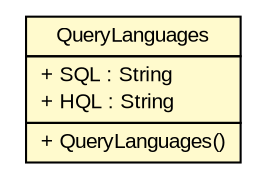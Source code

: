 #!/usr/local/bin/dot
#
# Class diagram 
# Generated by UMLGraph version R5_6 (http://www.umlgraph.org/)
#

digraph G {
	edge [fontname="arial",fontsize=10,labelfontname="arial",labelfontsize=10];
	node [fontname="arial",fontsize=10,shape=plaintext];
	nodesep=0.25;
	ranksep=0.5;
	// br.gov.to.sefaz.persistence.query.parser.domain.QueryLanguages
	c14726 [label=<<table title="br.gov.to.sefaz.persistence.query.parser.domain.QueryLanguages" border="0" cellborder="1" cellspacing="0" cellpadding="2" port="p" bgcolor="lemonChiffon" href="./QueryLanguages.html">
		<tr><td><table border="0" cellspacing="0" cellpadding="1">
<tr><td align="center" balign="center"> QueryLanguages </td></tr>
		</table></td></tr>
		<tr><td><table border="0" cellspacing="0" cellpadding="1">
<tr><td align="left" balign="left"> + SQL : String </td></tr>
<tr><td align="left" balign="left"> + HQL : String </td></tr>
		</table></td></tr>
		<tr><td><table border="0" cellspacing="0" cellpadding="1">
<tr><td align="left" balign="left"> + QueryLanguages() </td></tr>
		</table></td></tr>
		</table>>, URL="./QueryLanguages.html", fontname="arial", fontcolor="black", fontsize=10.0];
}

